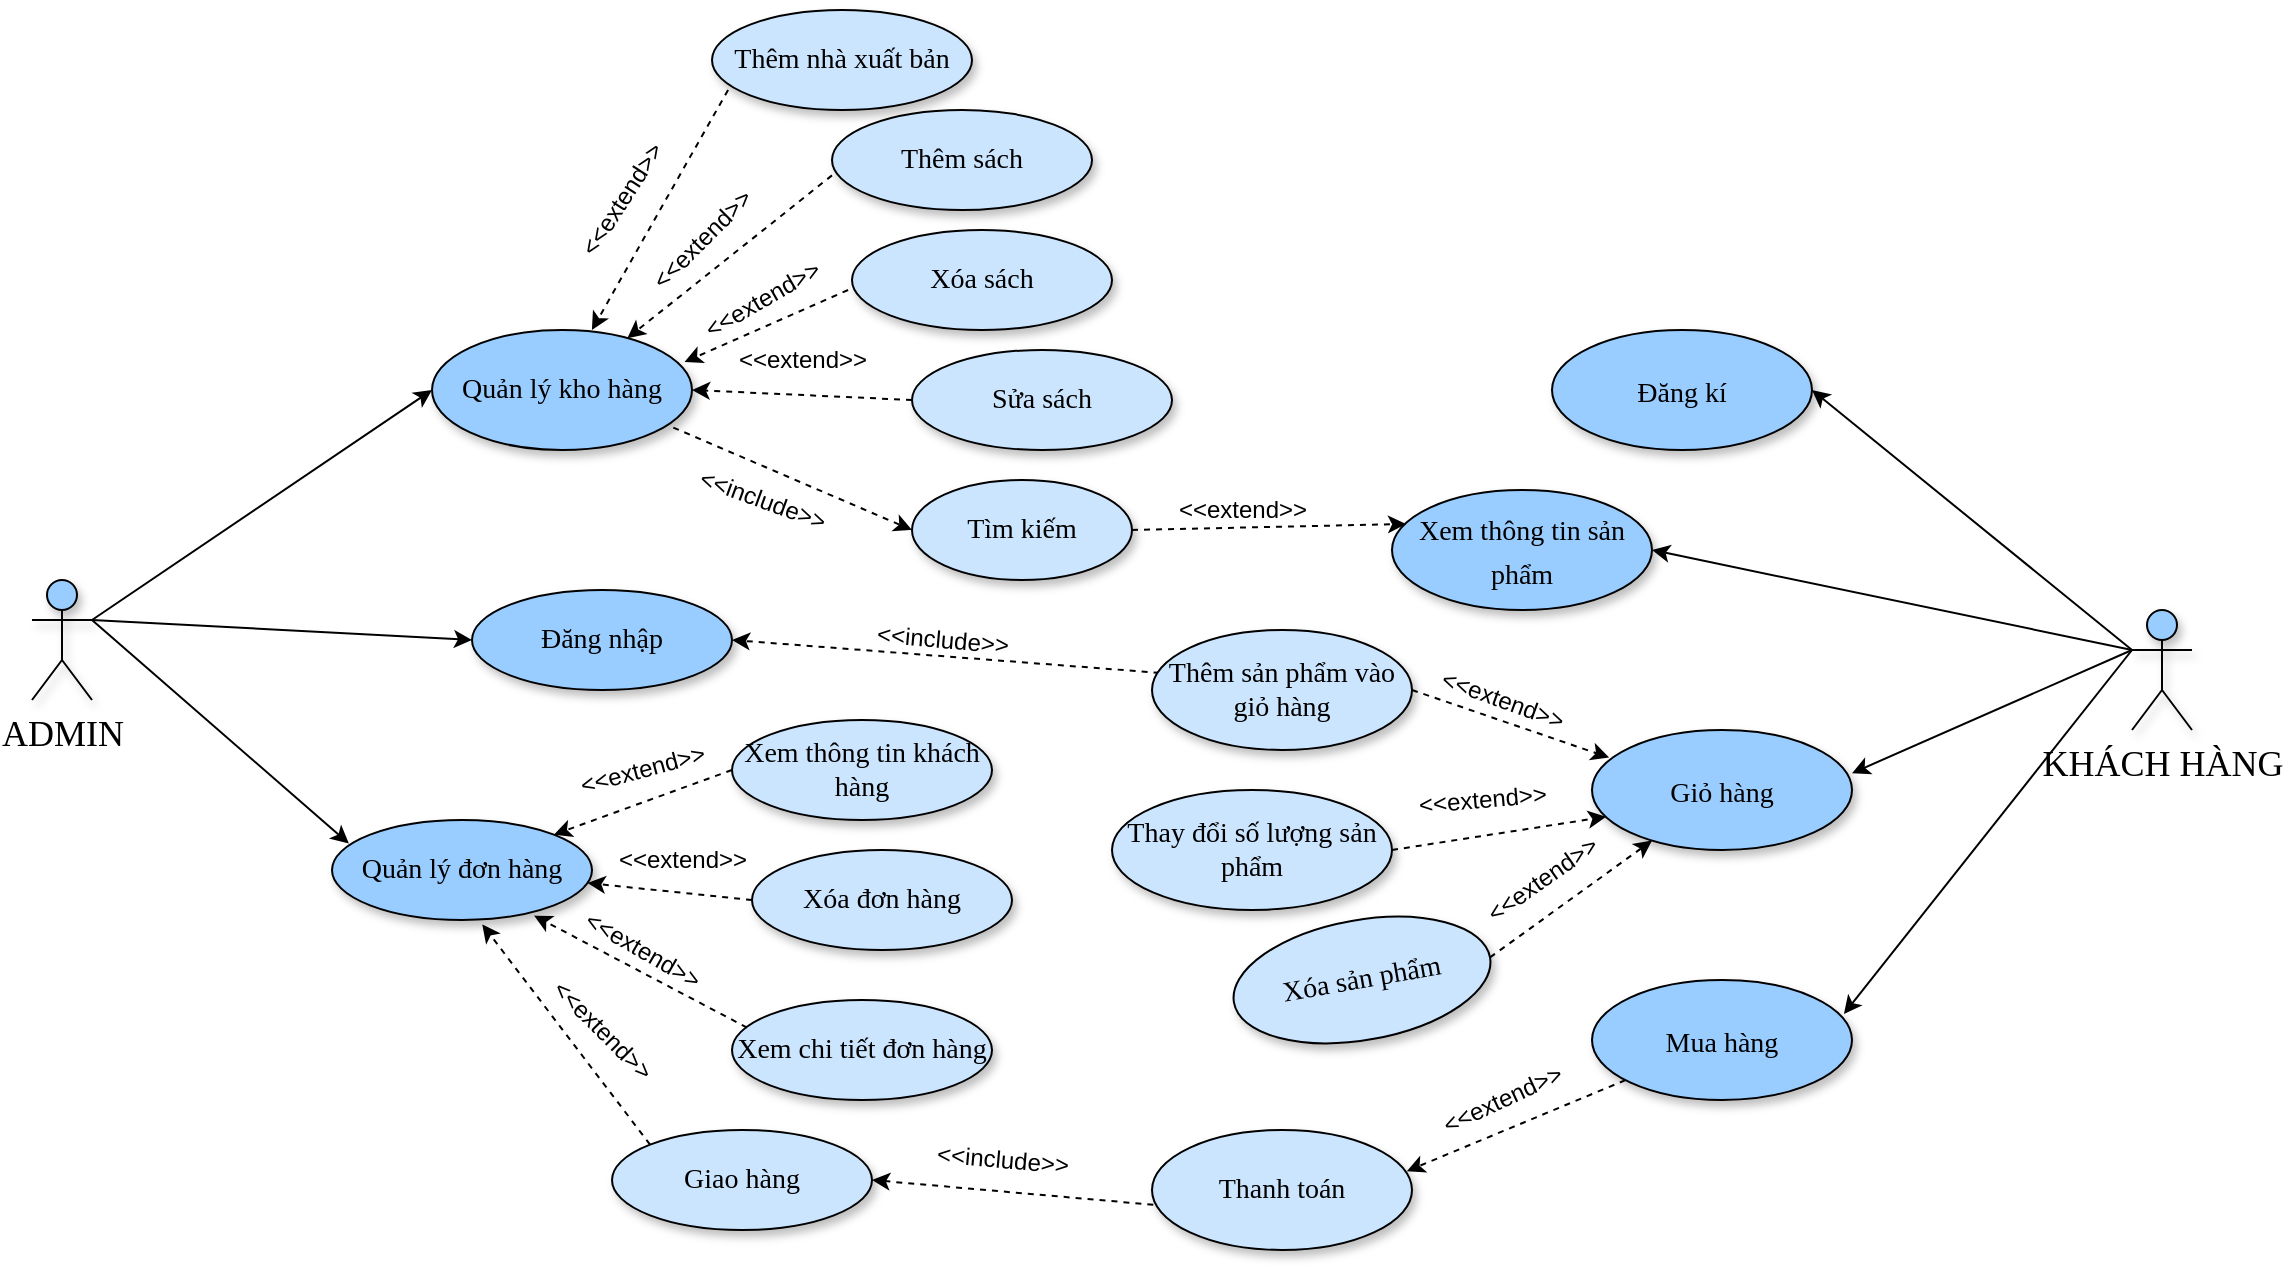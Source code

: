 <mxfile version="20.6.2" type="device"><diagram id="Cu3xE25x8TujPWKO_zPQ" name="Trang-1"><mxGraphModel dx="1417" dy="1690" grid="1" gridSize="10" guides="1" tooltips="1" connect="1" arrows="1" fold="1" page="1" pageScale="1" pageWidth="827" pageHeight="1169" math="0" shadow="0"><root><mxCell id="0"/><mxCell id="1" parent="0"/><mxCell id="I_vM8hF1R6m9FVqb6kZI-22" value="&lt;font face=&quot;Times New Roman&quot;&gt;&lt;span style=&quot;font-size: 18px;&quot;&gt;KHÁCH HÀNG&lt;/span&gt;&lt;/font&gt;" style="shape=umlActor;verticalLabelPosition=bottom;verticalAlign=top;html=1;outlineConnect=0;shadow=1;fillColor=#99CCFF;" parent="1" vertex="1"><mxGeometry x="1070" y="160" width="30" height="60" as="geometry"/></mxCell><mxCell id="I_vM8hF1R6m9FVqb6kZI-23" value="&lt;span style=&quot;font-size: 14px;&quot;&gt;Đăng kí&lt;/span&gt;" style="ellipse;whiteSpace=wrap;html=1;shadow=1;fontFamily=Times New Roman;fontSize=18;fillColor=#99CCFF;" parent="1" vertex="1"><mxGeometry x="780" y="20" width="130" height="60" as="geometry"/></mxCell><mxCell id="I_vM8hF1R6m9FVqb6kZI-30" value="Tìm kiếm" style="ellipse;whiteSpace=wrap;html=1;shadow=1;fontFamily=Times New Roman;fontSize=14;fillColor=#CCE5FF;" parent="1" vertex="1"><mxGeometry x="460" y="95" width="110" height="50" as="geometry"/></mxCell><mxCell id="I_vM8hF1R6m9FVqb6kZI-31" value="&lt;span style=&quot;font-size: 14px;&quot;&gt;Xem thông tin sản phẩm&lt;/span&gt;" style="ellipse;whiteSpace=wrap;html=1;shadow=1;fontFamily=Times New Roman;fontSize=18;fillColor=#99CCFF;" parent="1" vertex="1"><mxGeometry x="700" y="100" width="130" height="60" as="geometry"/></mxCell><mxCell id="I_vM8hF1R6m9FVqb6kZI-36" value="" style="endArrow=classic;html=1;rounded=0;entryX=1;entryY=0.5;entryDx=0;entryDy=0;" parent="1" target="I_vM8hF1R6m9FVqb6kZI-23" edge="1"><mxGeometry width="50" height="50" relative="1" as="geometry"><mxPoint x="1070" y="180" as="sourcePoint"/><mxPoint x="1080" y="120" as="targetPoint"/></mxGeometry></mxCell><mxCell id="I_vM8hF1R6m9FVqb6kZI-37" value="" style="endArrow=classic;html=1;rounded=0;entryX=1;entryY=0.5;entryDx=0;entryDy=0;" parent="1" edge="1" target="I_vM8hF1R6m9FVqb6kZI-31"><mxGeometry width="50" height="50" relative="1" as="geometry"><mxPoint x="1070" y="180" as="sourcePoint"/><mxPoint x="960" y="220" as="targetPoint"/></mxGeometry></mxCell><mxCell id="I_vM8hF1R6m9FVqb6kZI-38" value="" style="endArrow=classic;html=1;rounded=0;exitX=0;exitY=0.333;exitDx=0;exitDy=0;exitPerimeter=0;entryX=1;entryY=0.36;entryDx=0;entryDy=0;entryPerimeter=0;" parent="1" source="I_vM8hF1R6m9FVqb6kZI-22" target="XLn_Y_rpUYoQvflWtdtA-1" edge="1"><mxGeometry width="50" height="50" relative="1" as="geometry"><mxPoint x="1050" y="190" as="sourcePoint"/><mxPoint x="920" y="360" as="targetPoint"/></mxGeometry></mxCell><mxCell id="XLn_Y_rpUYoQvflWtdtA-1" value="&lt;font style=&quot;font-size: 14px;&quot;&gt;Giỏ hàng&lt;/font&gt;&lt;span style=&quot;color: rgba(0, 0, 0, 0); font-family: monospace; font-size: 0px; text-align: start;&quot;&gt;%3CmxGraphModel%3E%3Croot%3E%3CmxCell%20id%3D%220%22%2F%3E%3CmxCell%20id%3D%221%22%20parent%3D%220%22%2F%3E%3CmxCell%20id%3D%222%22%20value%3D%22%26lt%3Bfont%20style%3D%26quot%3Bfont-size%3A%2014px%3B%26quot%3B%26gt%3BMua%20h%C3%A0ng%26lt%3B%2Ffont%26gt%3B%22%20style%3D%22ellipse%3BwhiteSpace%3Dwrap%3Bhtml%3D1%3Bshadow%3D1%3BfontFamily%3DTimes%20New%20Roman%3BfontSize%3D18%3BfillColor%3D%2399CCFF%3B%22%20vertex%3D%221%22%20parent%3D%221%22%3E%3CmxGeometry%20x%3D%22670%22%20y%3D%22290%22%20width%3D%22130%22%20height%3D%2260%22%20as%3D%22geometry%22%2F%3E%3C%2FmxCell%3E%3C%2Froot%3E%3C%2FmxGraphModel%3E&lt;/span&gt;" style="ellipse;whiteSpace=wrap;html=1;shadow=1;fontFamily=Times New Roman;fontSize=18;fillColor=#99CCFF;" vertex="1" parent="1"><mxGeometry x="800" y="220" width="130" height="60" as="geometry"/></mxCell><mxCell id="XLn_Y_rpUYoQvflWtdtA-4" value="&lt;font style=&quot;font-size: 18px;&quot; face=&quot;Times New Roman&quot;&gt;ADMIN&lt;/font&gt;" style="shape=umlActor;verticalLabelPosition=bottom;verticalAlign=top;html=1;outlineConnect=0;fillColor=#99CCFF;shadow=1;" vertex="1" parent="1"><mxGeometry x="20" y="145" width="30" height="60" as="geometry"/></mxCell><mxCell id="XLn_Y_rpUYoQvflWtdtA-5" value="&lt;font style=&quot;font-size: 14px;&quot; face=&quot;Times New Roman&quot;&gt;Đăng nhập&lt;/font&gt;" style="ellipse;whiteSpace=wrap;html=1;shadow=1;fillColor=#99CCFF;" vertex="1" parent="1"><mxGeometry x="240" y="150" width="130" height="50" as="geometry"/></mxCell><mxCell id="XLn_Y_rpUYoQvflWtdtA-6" value="&lt;font face=&quot;Times New Roman&quot;&gt;&lt;span style=&quot;font-size: 14px;&quot;&gt;Quản lý kho hàng&lt;/span&gt;&lt;/font&gt;" style="ellipse;whiteSpace=wrap;html=1;shadow=1;fillColor=#99CCFF;" vertex="1" parent="1"><mxGeometry x="220" y="20" width="130" height="60" as="geometry"/></mxCell><mxCell id="XLn_Y_rpUYoQvflWtdtA-7" value="&lt;font style=&quot;font-size: 14px;&quot; face=&quot;Times New Roman&quot;&gt;Quản lý đơn hàng&lt;/font&gt;" style="ellipse;whiteSpace=wrap;html=1;shadow=1;fillColor=#99CCFF;" vertex="1" parent="1"><mxGeometry x="170" y="265" width="130" height="50" as="geometry"/></mxCell><mxCell id="XLn_Y_rpUYoQvflWtdtA-10" value="&lt;font style=&quot;font-size: 14px;&quot; face=&quot;Times New Roman&quot;&gt;Xóa đơn hàng&lt;/font&gt;" style="ellipse;whiteSpace=wrap;html=1;shadow=1;fillColor=#CCE5FF;" vertex="1" parent="1"><mxGeometry x="380" y="280" width="130" height="50" as="geometry"/></mxCell><mxCell id="XLn_Y_rpUYoQvflWtdtA-11" value="&lt;font face=&quot;Times New Roman&quot;&gt;&lt;span style=&quot;font-size: 14px;&quot;&gt;Xem chi tiết đơn hàng&lt;/span&gt;&lt;/font&gt;" style="ellipse;whiteSpace=wrap;html=1;shadow=1;fillColor=#CCE5FF;" vertex="1" parent="1"><mxGeometry x="370" y="355" width="130" height="50" as="geometry"/></mxCell><mxCell id="XLn_Y_rpUYoQvflWtdtA-12" value="" style="endArrow=classic;html=1;rounded=0;fontFamily=Times New Roman;fontSize=14;" edge="1" parent="1"><mxGeometry width="50" height="50" relative="1" as="geometry"><mxPoint x="50" y="165" as="sourcePoint"/><mxPoint x="220" y="50" as="targetPoint"/></mxGeometry></mxCell><mxCell id="XLn_Y_rpUYoQvflWtdtA-14" value="" style="endArrow=classic;html=1;rounded=0;fontFamily=Times New Roman;fontSize=14;entryX=0.065;entryY=0.236;entryDx=0;entryDy=0;entryPerimeter=0;" edge="1" parent="1" target="XLn_Y_rpUYoQvflWtdtA-7"><mxGeometry width="50" height="50" relative="1" as="geometry"><mxPoint x="50" y="165" as="sourcePoint"/><mxPoint x="100" y="115" as="targetPoint"/></mxGeometry></mxCell><mxCell id="XLn_Y_rpUYoQvflWtdtA-15" value="&lt;font face=&quot;Times New Roman&quot;&gt;&lt;span style=&quot;font-size: 14px;&quot;&gt;Xem thông tin khách hàng&lt;/span&gt;&lt;/font&gt;" style="ellipse;whiteSpace=wrap;html=1;shadow=1;fillColor=#CCE5FF;" vertex="1" parent="1"><mxGeometry x="370" y="215" width="130" height="50" as="geometry"/></mxCell><mxCell id="XLn_Y_rpUYoQvflWtdtA-22" value="" style="endArrow=classic;html=1;rounded=0;dashed=1;exitX=0;exitY=0.5;exitDx=0;exitDy=0;entryX=1;entryY=0;entryDx=0;entryDy=0;" edge="1" parent="1" source="XLn_Y_rpUYoQvflWtdtA-15" target="XLn_Y_rpUYoQvflWtdtA-7"><mxGeometry width="50" height="50" relative="1" as="geometry"><mxPoint x="449.06" y="305" as="sourcePoint"/><mxPoint x="290" y="270" as="targetPoint"/></mxGeometry></mxCell><mxCell id="XLn_Y_rpUYoQvflWtdtA-23" value="" style="endArrow=classic;html=1;rounded=0;dashed=1;exitX=0;exitY=0.5;exitDx=0;exitDy=0;" edge="1" parent="1" source="XLn_Y_rpUYoQvflWtdtA-10" target="XLn_Y_rpUYoQvflWtdtA-7"><mxGeometry width="50" height="50" relative="1" as="geometry"><mxPoint x="401.06" y="365" as="sourcePoint"/><mxPoint x="306.0" y="421.332" as="targetPoint"/></mxGeometry></mxCell><mxCell id="XLn_Y_rpUYoQvflWtdtA-24" value="" style="endArrow=classic;html=1;rounded=0;dashed=1;entryX=0.777;entryY=0.956;entryDx=0;entryDy=0;entryPerimeter=0;exitX=0.058;exitY=0.276;exitDx=0;exitDy=0;exitPerimeter=0;" edge="1" parent="1" source="XLn_Y_rpUYoQvflWtdtA-11" target="XLn_Y_rpUYoQvflWtdtA-7"><mxGeometry width="50" height="50" relative="1" as="geometry"><mxPoint x="336.53" y="415" as="sourcePoint"/><mxPoint x="241.47" y="471.332" as="targetPoint"/></mxGeometry></mxCell><mxCell id="XLn_Y_rpUYoQvflWtdtA-25" value="&lt;font face=&quot;Times New Roman&quot;&gt;&lt;span style=&quot;font-size: 14px;&quot;&gt;Giao hàng&lt;/span&gt;&lt;/font&gt;" style="ellipse;whiteSpace=wrap;html=1;shadow=1;fillColor=#CCE5FF;" vertex="1" parent="1"><mxGeometry x="310" y="420" width="130" height="50" as="geometry"/></mxCell><mxCell id="XLn_Y_rpUYoQvflWtdtA-26" value="" style="endArrow=classic;html=1;rounded=0;dashed=1;entryX=0.578;entryY=1.044;entryDx=0;entryDy=0;entryPerimeter=0;exitX=0;exitY=0;exitDx=0;exitDy=0;" edge="1" parent="1" target="XLn_Y_rpUYoQvflWtdtA-7" source="XLn_Y_rpUYoQvflWtdtA-25"><mxGeometry width="50" height="50" relative="1" as="geometry"><mxPoint x="340" y="433.8" as="sourcePoint"/><mxPoint x="272.45" y="385" as="targetPoint"/></mxGeometry></mxCell><mxCell id="XLn_Y_rpUYoQvflWtdtA-27" value="&lt;span style=&quot;font-size: 14px;&quot;&gt;Mua hàng&lt;/span&gt;" style="ellipse;whiteSpace=wrap;html=1;shadow=1;fontFamily=Times New Roman;fontSize=18;fillColor=#99CCFF;" vertex="1" parent="1"><mxGeometry x="800" y="345" width="130" height="60" as="geometry"/></mxCell><mxCell id="XLn_Y_rpUYoQvflWtdtA-28" value="" style="endArrow=classic;html=1;rounded=0;entryX=0.969;entryY=0.283;entryDx=0;entryDy=0;entryPerimeter=0;" edge="1" parent="1" target="XLn_Y_rpUYoQvflWtdtA-27"><mxGeometry width="50" height="50" relative="1" as="geometry"><mxPoint x="1070" y="180" as="sourcePoint"/><mxPoint x="837" y="281.6" as="targetPoint"/></mxGeometry></mxCell><mxCell id="XLn_Y_rpUYoQvflWtdtA-30" value="Thay đổi số lượng sản phẩm" style="ellipse;whiteSpace=wrap;html=1;shadow=1;fontFamily=Times New Roman;fontSize=14;fillColor=#CCE5FF;" vertex="1" parent="1"><mxGeometry x="560" y="250" width="140" height="60" as="geometry"/></mxCell><mxCell id="XLn_Y_rpUYoQvflWtdtA-31" value="Thanh toán" style="ellipse;whiteSpace=wrap;html=1;shadow=1;fontFamily=Times New Roman;fontSize=14;fillColor=#CCE5FF;" vertex="1" parent="1"><mxGeometry x="580" y="420" width="130" height="60" as="geometry"/></mxCell><mxCell id="XLn_Y_rpUYoQvflWtdtA-32" value="" style="endArrow=classic;html=1;rounded=0;dashed=1;entryX=0.054;entryY=0.283;entryDx=0;entryDy=0;entryPerimeter=0;exitX=1;exitY=0.5;exitDx=0;exitDy=0;" edge="1" parent="1" source="I_vM8hF1R6m9FVqb6kZI-30" target="I_vM8hF1R6m9FVqb6kZI-31"><mxGeometry width="50" height="50" relative="1" as="geometry"><mxPoint x="610" y="70" as="sourcePoint"/><mxPoint x="540" y="160" as="targetPoint"/></mxGeometry></mxCell><mxCell id="XLn_Y_rpUYoQvflWtdtA-33" value="" style="endArrow=classic;html=1;rounded=0;dashed=1;exitX=0.928;exitY=0.813;exitDx=0;exitDy=0;entryX=0;entryY=0.5;entryDx=0;entryDy=0;exitPerimeter=0;" edge="1" parent="1" source="XLn_Y_rpUYoQvflWtdtA-6" target="I_vM8hF1R6m9FVqb6kZI-30"><mxGeometry width="50" height="50" relative="1" as="geometry"><mxPoint x="460" y="300" as="sourcePoint"/><mxPoint x="360" y="335" as="targetPoint"/></mxGeometry></mxCell><mxCell id="XLn_Y_rpUYoQvflWtdtA-35" value="" style="endArrow=classic;html=1;rounded=0;fontFamily=Times New Roman;fontSize=14;entryX=0;entryY=0.5;entryDx=0;entryDy=0;exitX=1;exitY=0.333;exitDx=0;exitDy=0;exitPerimeter=0;" edge="1" parent="1" source="XLn_Y_rpUYoQvflWtdtA-4" target="XLn_Y_rpUYoQvflWtdtA-5"><mxGeometry width="50" height="50" relative="1" as="geometry"><mxPoint x="60" y="175" as="sourcePoint"/><mxPoint x="234" y="60" as="targetPoint"/></mxGeometry></mxCell><mxCell id="XLn_Y_rpUYoQvflWtdtA-36" value="" style="endArrow=classic;html=1;rounded=0;dashed=1;entryX=0.066;entryY=0.23;entryDx=0;entryDy=0;entryPerimeter=0;exitX=1;exitY=0.5;exitDx=0;exitDy=0;" edge="1" parent="1" source="XLn_Y_rpUYoQvflWtdtA-34" target="XLn_Y_rpUYoQvflWtdtA-1"><mxGeometry width="50" height="50" relative="1" as="geometry"><mxPoint x="620" y="80" as="sourcePoint"/><mxPoint x="717.02" y="126.98" as="targetPoint"/></mxGeometry></mxCell><mxCell id="XLn_Y_rpUYoQvflWtdtA-37" value="" style="endArrow=classic;html=1;rounded=0;dashed=1;entryX=0.054;entryY=0.723;entryDx=0;entryDy=0;entryPerimeter=0;exitX=1;exitY=0.5;exitDx=0;exitDy=0;" edge="1" parent="1" source="XLn_Y_rpUYoQvflWtdtA-30" target="XLn_Y_rpUYoQvflWtdtA-1"><mxGeometry width="50" height="50" relative="1" as="geometry"><mxPoint x="770" y="305" as="sourcePoint"/><mxPoint x="867.02" y="351.98" as="targetPoint"/></mxGeometry></mxCell><mxCell id="XLn_Y_rpUYoQvflWtdtA-38" value="" style="endArrow=classic;html=1;rounded=0;dashed=1;entryX=0.98;entryY=0.343;entryDx=0;entryDy=0;entryPerimeter=0;" edge="1" parent="1" source="XLn_Y_rpUYoQvflWtdtA-27" target="XLn_Y_rpUYoQvflWtdtA-31"><mxGeometry width="50" height="50" relative="1" as="geometry"><mxPoint x="800" y="378.02" as="sourcePoint"/><mxPoint x="897.02" y="425" as="targetPoint"/></mxGeometry></mxCell><mxCell id="XLn_Y_rpUYoQvflWtdtA-39" value="" style="endArrow=classic;html=1;rounded=0;dashed=1;exitX=0.029;exitY=0.357;exitDx=0;exitDy=0;entryX=1;entryY=0.5;entryDx=0;entryDy=0;startArrow=none;exitPerimeter=0;" edge="1" parent="1" source="XLn_Y_rpUYoQvflWtdtA-34" target="XLn_Y_rpUYoQvflWtdtA-5"><mxGeometry width="50" height="50" relative="1" as="geometry"><mxPoint x="630" y="205" as="sourcePoint"/><mxPoint x="780" y="220" as="targetPoint"/></mxGeometry></mxCell><mxCell id="XLn_Y_rpUYoQvflWtdtA-34" value="Thêm sản phẩm vào giỏ hàng" style="ellipse;whiteSpace=wrap;html=1;shadow=1;fontFamily=Times New Roman;fontSize=14;fillColor=#CCE5FF;" vertex="1" parent="1"><mxGeometry x="580" y="170" width="130" height="60" as="geometry"/></mxCell><mxCell id="XLn_Y_rpUYoQvflWtdtA-41" value="" style="endArrow=classic;html=1;rounded=0;dashed=1;exitX=0.005;exitY=0.623;exitDx=0;exitDy=0;entryX=1;entryY=0.5;entryDx=0;entryDy=0;startArrow=none;exitPerimeter=0;" edge="1" parent="1" source="XLn_Y_rpUYoQvflWtdtA-31" target="XLn_Y_rpUYoQvflWtdtA-25"><mxGeometry width="50" height="50" relative="1" as="geometry"><mxPoint x="627.77" y="421.42" as="sourcePoint"/><mxPoint x="414" y="405" as="targetPoint"/></mxGeometry></mxCell><mxCell id="XLn_Y_rpUYoQvflWtdtA-42" value="&amp;lt;&amp;lt;extend&amp;gt;&amp;gt;" style="text;html=1;align=center;verticalAlign=middle;resizable=0;points=[];autosize=1;strokeColor=none;fillColor=none;rotation=20;" vertex="1" parent="1"><mxGeometry x="710" y="190" width="90" height="30" as="geometry"/></mxCell><mxCell id="XLn_Y_rpUYoQvflWtdtA-43" value="&amp;lt;&amp;lt;extend&amp;gt;&amp;gt;" style="text;html=1;align=center;verticalAlign=middle;resizable=0;points=[];autosize=1;strokeColor=none;fillColor=none;rotation=-5;" vertex="1" parent="1"><mxGeometry x="700" y="240" width="90" height="30" as="geometry"/></mxCell><mxCell id="XLn_Y_rpUYoQvflWtdtA-45" value="&amp;lt;&amp;lt;extend&amp;gt;&amp;gt;" style="text;html=1;align=center;verticalAlign=middle;resizable=0;points=[];autosize=1;strokeColor=none;fillColor=none;rotation=-25;" vertex="1" parent="1"><mxGeometry x="710" y="390" width="90" height="30" as="geometry"/></mxCell><mxCell id="XLn_Y_rpUYoQvflWtdtA-47" value="&amp;lt;&amp;lt;extend&amp;gt;&amp;gt;" style="text;html=1;align=center;verticalAlign=middle;resizable=0;points=[];autosize=1;strokeColor=none;fillColor=none;rotation=0;" vertex="1" parent="1"><mxGeometry x="580" y="95" width="90" height="30" as="geometry"/></mxCell><mxCell id="XLn_Y_rpUYoQvflWtdtA-48" value="&lt;font style=&quot;font-size: 14px;&quot; face=&quot;Times New Roman&quot;&gt;Thêm nhà xuất bản&lt;/font&gt;" style="ellipse;whiteSpace=wrap;html=1;shadow=1;fillColor=#CCE5FF;" vertex="1" parent="1"><mxGeometry x="360" y="-140" width="130" height="50" as="geometry"/></mxCell><mxCell id="XLn_Y_rpUYoQvflWtdtA-49" value="&lt;font face=&quot;Times New Roman&quot;&gt;&lt;span style=&quot;font-size: 14px;&quot;&gt;Thêm sách&lt;/span&gt;&lt;/font&gt;" style="ellipse;whiteSpace=wrap;html=1;shadow=1;fillColor=#CCE5FF;" vertex="1" parent="1"><mxGeometry x="420" y="-90" width="130" height="50" as="geometry"/></mxCell><mxCell id="XLn_Y_rpUYoQvflWtdtA-50" value="&lt;font face=&quot;Times New Roman&quot;&gt;&lt;span style=&quot;font-size: 14px;&quot;&gt;Sửa sách&lt;/span&gt;&lt;/font&gt;" style="ellipse;whiteSpace=wrap;html=1;shadow=1;fillColor=#CCE5FF;" vertex="1" parent="1"><mxGeometry x="460" y="30" width="130" height="50" as="geometry"/></mxCell><mxCell id="XLn_Y_rpUYoQvflWtdtA-51" value="&lt;font face=&quot;Times New Roman&quot;&gt;&lt;span style=&quot;font-size: 14px;&quot;&gt;Xóa sách&lt;/span&gt;&lt;/font&gt;" style="ellipse;whiteSpace=wrap;html=1;shadow=1;fillColor=#CCE5FF;" vertex="1" parent="1"><mxGeometry x="430" y="-30" width="130" height="50" as="geometry"/></mxCell><mxCell id="XLn_Y_rpUYoQvflWtdtA-52" value="Xóa sản phẩm" style="ellipse;whiteSpace=wrap;html=1;shadow=1;fontFamily=Times New Roman;fontSize=14;fillColor=#CCE5FF;rotation=-10;" vertex="1" parent="1"><mxGeometry x="620" y="315" width="130" height="60" as="geometry"/></mxCell><mxCell id="XLn_Y_rpUYoQvflWtdtA-53" value="" style="endArrow=classic;html=1;rounded=0;dashed=1;exitX=1;exitY=0.5;exitDx=0;exitDy=0;" edge="1" parent="1" source="XLn_Y_rpUYoQvflWtdtA-52" target="XLn_Y_rpUYoQvflWtdtA-1"><mxGeometry width="50" height="50" relative="1" as="geometry"><mxPoint x="826.614" y="405.032" as="sourcePoint"/><mxPoint x="717.4" y="450.58" as="targetPoint"/></mxGeometry></mxCell><mxCell id="XLn_Y_rpUYoQvflWtdtA-54" value="&amp;lt;&amp;lt;extend&amp;gt;&amp;gt;" style="text;html=1;align=center;verticalAlign=middle;resizable=0;points=[];autosize=1;strokeColor=none;fillColor=none;rotation=-35;" vertex="1" parent="1"><mxGeometry x="730" y="280" width="90" height="30" as="geometry"/></mxCell><mxCell id="XLn_Y_rpUYoQvflWtdtA-55" value="" style="endArrow=classic;html=1;rounded=0;dashed=1;exitX=0;exitY=0.5;exitDx=0;exitDy=0;entryX=0.615;entryY=0;entryDx=0;entryDy=0;entryPerimeter=0;" edge="1" parent="1" target="XLn_Y_rpUYoQvflWtdtA-6"><mxGeometry width="50" height="50" relative="1" as="geometry"><mxPoint x="368.04" y="-100" as="sourcePoint"/><mxPoint x="300.002" y="-72.678" as="targetPoint"/></mxGeometry></mxCell><mxCell id="XLn_Y_rpUYoQvflWtdtA-56" value="" style="endArrow=classic;html=1;rounded=0;dashed=1;exitX=0;exitY=0.5;exitDx=0;exitDy=0;" edge="1" parent="1" target="XLn_Y_rpUYoQvflWtdtA-6"><mxGeometry width="50" height="50" relative="1" as="geometry"><mxPoint x="420" y="-57.32" as="sourcePoint"/><mxPoint x="351.962" y="-29.998" as="targetPoint"/></mxGeometry></mxCell><mxCell id="XLn_Y_rpUYoQvflWtdtA-57" value="" style="endArrow=classic;html=1;rounded=0;dashed=1;exitX=0;exitY=0.5;exitDx=0;exitDy=0;entryX=0.971;entryY=0.267;entryDx=0;entryDy=0;entryPerimeter=0;" edge="1" parent="1" target="XLn_Y_rpUYoQvflWtdtA-6"><mxGeometry width="50" height="50" relative="1" as="geometry"><mxPoint x="428.04" as="sourcePoint"/><mxPoint x="360.002" y="27.322" as="targetPoint"/></mxGeometry></mxCell><mxCell id="XLn_Y_rpUYoQvflWtdtA-58" value="" style="endArrow=classic;html=1;rounded=0;dashed=1;exitX=0;exitY=0.5;exitDx=0;exitDy=0;entryX=1;entryY=0.5;entryDx=0;entryDy=0;" edge="1" parent="1" source="XLn_Y_rpUYoQvflWtdtA-50" target="XLn_Y_rpUYoQvflWtdtA-6"><mxGeometry width="50" height="50" relative="1" as="geometry"><mxPoint x="420" y="52.68" as="sourcePoint"/><mxPoint x="351.962" y="80.002" as="targetPoint"/></mxGeometry></mxCell><mxCell id="XLn_Y_rpUYoQvflWtdtA-59" value="&amp;lt;&amp;lt;extend&amp;gt;&amp;gt;" style="text;html=1;align=center;verticalAlign=middle;resizable=0;points=[];autosize=1;strokeColor=none;fillColor=none;rotation=-15;" vertex="1" parent="1"><mxGeometry x="280" y="225" width="90" height="30" as="geometry"/></mxCell><mxCell id="XLn_Y_rpUYoQvflWtdtA-60" value="&amp;lt;&amp;lt;extend&amp;gt;&amp;gt;" style="text;html=1;align=center;verticalAlign=middle;resizable=0;points=[];autosize=1;strokeColor=none;fillColor=none;rotation=0;" vertex="1" parent="1"><mxGeometry x="300" y="270" width="90" height="30" as="geometry"/></mxCell><mxCell id="XLn_Y_rpUYoQvflWtdtA-61" value="&amp;lt;&amp;lt;extend&amp;gt;&amp;gt;" style="text;html=1;align=center;verticalAlign=middle;resizable=0;points=[];autosize=1;strokeColor=none;fillColor=none;rotation=30;" vertex="1" parent="1"><mxGeometry x="280" y="315" width="90" height="30" as="geometry"/></mxCell><mxCell id="XLn_Y_rpUYoQvflWtdtA-62" value="&amp;lt;&amp;lt;extend&amp;gt;&amp;gt;" style="text;html=1;align=center;verticalAlign=middle;resizable=0;points=[];autosize=1;strokeColor=none;fillColor=none;rotation=45;" vertex="1" parent="1"><mxGeometry x="260" y="355" width="90" height="30" as="geometry"/></mxCell><mxCell id="XLn_Y_rpUYoQvflWtdtA-63" value="&amp;lt;&amp;lt;extend&amp;gt;&amp;gt;" style="text;html=1;align=center;verticalAlign=middle;resizable=0;points=[];autosize=1;strokeColor=none;fillColor=none;rotation=-57;" vertex="1" parent="1"><mxGeometry x="270" y="-60" width="90" height="30" as="geometry"/></mxCell><mxCell id="XLn_Y_rpUYoQvflWtdtA-65" value="&amp;lt;&amp;lt;extend&amp;gt;&amp;gt;" style="text;html=1;align=center;verticalAlign=middle;resizable=0;points=[];autosize=1;strokeColor=none;fillColor=none;rotation=-45;" vertex="1" parent="1"><mxGeometry x="310" y="-40" width="90" height="30" as="geometry"/></mxCell><mxCell id="XLn_Y_rpUYoQvflWtdtA-66" value="&amp;lt;&amp;lt;extend&amp;gt;&amp;gt;" style="text;html=1;align=center;verticalAlign=middle;resizable=0;points=[];autosize=1;strokeColor=none;fillColor=none;rotation=-30;" vertex="1" parent="1"><mxGeometry x="340" y="-10" width="90" height="30" as="geometry"/></mxCell><mxCell id="XLn_Y_rpUYoQvflWtdtA-68" value="&amp;lt;&amp;lt;extend&amp;gt;&amp;gt;" style="text;html=1;align=center;verticalAlign=middle;resizable=0;points=[];autosize=1;strokeColor=none;fillColor=none;rotation=0;" vertex="1" parent="1"><mxGeometry x="360" y="20" width="90" height="30" as="geometry"/></mxCell><mxCell id="XLn_Y_rpUYoQvflWtdtA-69" value="&amp;lt;&amp;lt;include&amp;gt;&amp;gt;" style="text;html=1;align=center;verticalAlign=middle;resizable=0;points=[];autosize=1;strokeColor=none;fillColor=none;rotation=20;" vertex="1" parent="1"><mxGeometry x="340" y="90" width="90" height="30" as="geometry"/></mxCell><mxCell id="XLn_Y_rpUYoQvflWtdtA-70" value="&amp;lt;&amp;lt;include&amp;gt;&amp;gt;" style="text;html=1;align=center;verticalAlign=middle;resizable=0;points=[];autosize=1;strokeColor=none;fillColor=none;rotation=5;" vertex="1" parent="1"><mxGeometry x="430" y="160" width="90" height="30" as="geometry"/></mxCell><mxCell id="XLn_Y_rpUYoQvflWtdtA-71" value="&amp;lt;&amp;lt;include&amp;gt;&amp;gt;" style="text;html=1;align=center;verticalAlign=middle;resizable=0;points=[];autosize=1;strokeColor=none;fillColor=none;rotation=5;" vertex="1" parent="1"><mxGeometry x="460" y="420" width="90" height="30" as="geometry"/></mxCell></root></mxGraphModel></diagram></mxfile>